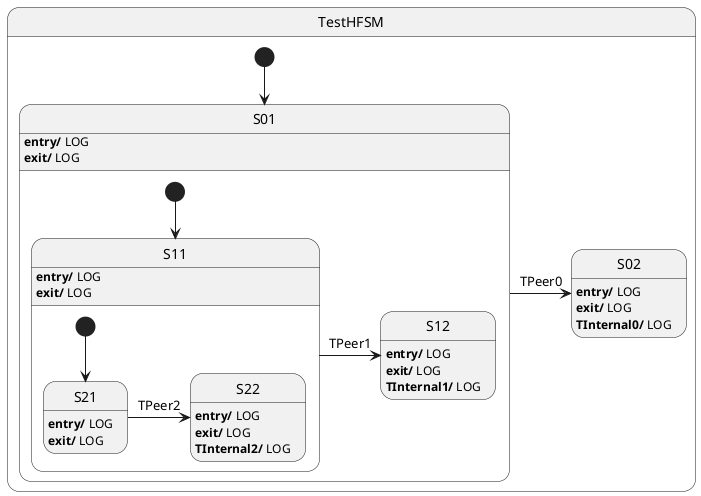 @startuml

state TestHFSM {
    state S01 {
        state S11 {
            state S21
            S21 : <b>entry/</b> LOG
            S21 : <b>exit/</b> LOG

            state S22
            S22 : <b>entry/</b> LOG
            S22 : <b>exit/</b> LOG
            S22 : <b>TInternal2/</b> LOG

            [*] --> S21
            S21 -right->S22 : TPeer2
        }
        S11 : <b>entry/</b> LOG
        S11 : <b>exit/</b> LOG

        state S12
        S12 : <b>entry/</b> LOG
        S12 : <b>exit/</b> LOG
        S12 : <b>TInternal1/</b> LOG

        [*] --> S11
        S11 -> S12 : TPeer1
    }
    S01 : <b>entry/</b> LOG
    S01 : <b>exit/</b> LOG

    state S02
    S02 : <b>entry/</b> LOG
    S02 : <b>exit/</b> LOG
    S02 : <b>TInternal0/</b> LOG

    [*] --> S01
    S01 -right-> S02 : TPeer0
}

@enduml
